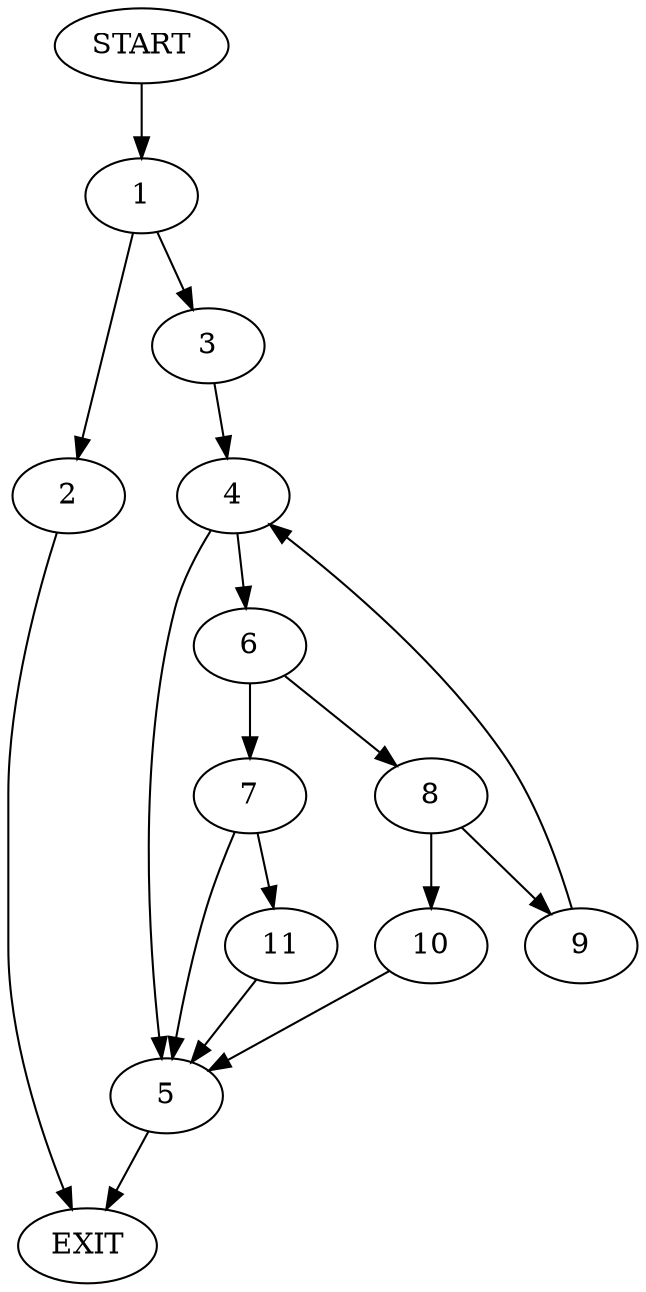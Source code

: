 digraph {
0 [label="START"]
12 [label="EXIT"]
0 -> 1
1 -> 2
1 -> 3
2 -> 12
3 -> 4
4 -> 5
4 -> 6
5 -> 12
6 -> 7
6 -> 8
8 -> 9
8 -> 10
7 -> 11
7 -> 5
9 -> 4
10 -> 5
11 -> 5
}
